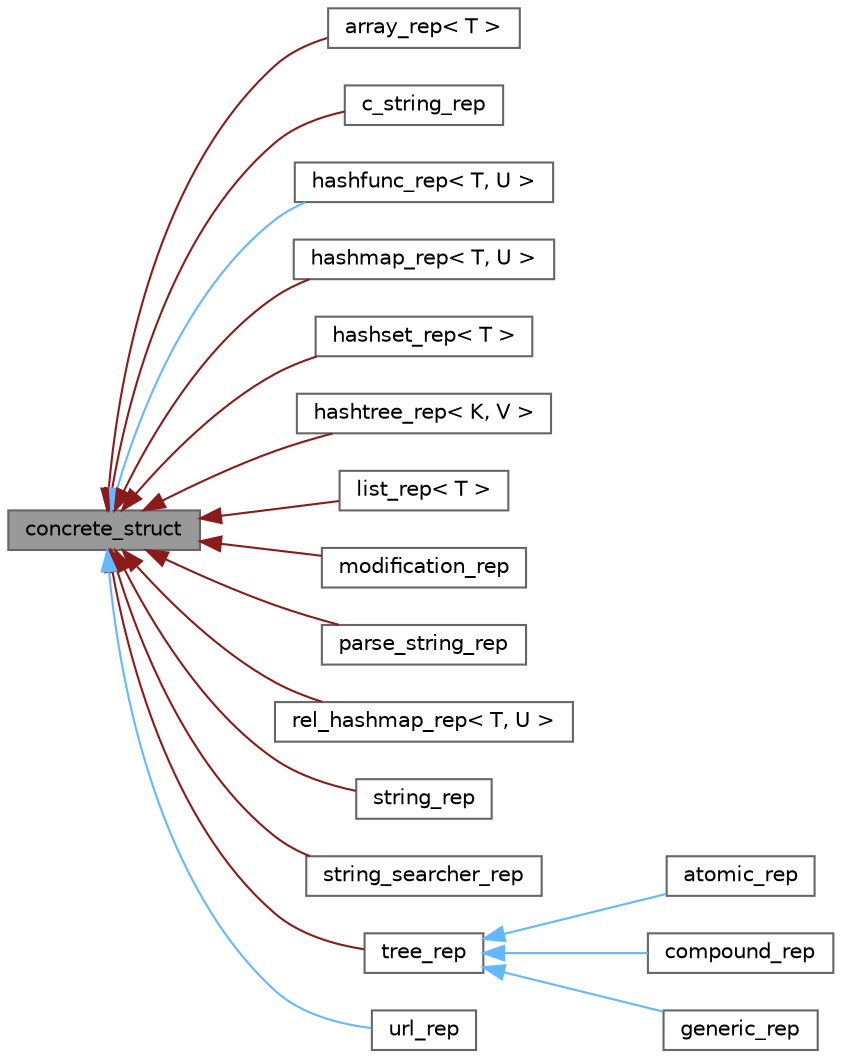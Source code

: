 digraph "concrete_struct"
{
 // LATEX_PDF_SIZE
  bgcolor="transparent";
  edge [fontname=Helvetica,fontsize=10,labelfontname=Helvetica,labelfontsize=10];
  node [fontname=Helvetica,fontsize=10,shape=box,height=0.2,width=0.4];
  rankdir="LR";
  Node1 [label="concrete_struct",height=0.2,width=0.4,color="gray40", fillcolor="grey60", style="filled", fontcolor="black",tooltip="Structure representing a concrete object with a reference count."];
  Node1 -> Node2 [dir="back",color="firebrick4",style="solid"];
  Node2 [label="array_rep\< T \>",height=0.2,width=0.4,color="gray40", fillcolor="white", style="filled",URL="$classarray__rep.html",tooltip="A concrete struct representing the implementation of an array."];
  Node1 -> Node3 [dir="back",color="firebrick4",style="solid"];
  Node3 [label="c_string_rep",height=0.2,width=0.4,color="gray40", fillcolor="white", style="filled",URL="$classc__string__rep.html",tooltip=" "];
  Node1 -> Node4 [dir="back",color="steelblue1",style="solid"];
  Node4 [label="hashfunc_rep\< T, U \>",height=0.2,width=0.4,color="gray40", fillcolor="white", style="filled",URL="$classhashfunc__rep.html",tooltip="A concrete implementation of a hash function for a given type."];
  Node1 -> Node5 [dir="back",color="firebrick4",style="solid"];
  Node5 [label="hashmap_rep\< T, U \>",height=0.2,width=0.4,color="gray40", fillcolor="white", style="filled",URL="$classhashmap__rep.html",tooltip=" "];
  Node1 -> Node6 [dir="back",color="firebrick4",style="solid"];
  Node6 [label="hashset_rep\< T \>",height=0.2,width=0.4,color="gray40", fillcolor="white", style="filled",URL="$classhashset__rep.html",tooltip="The hashset_rep class represents an entry in a hash set."];
  Node1 -> Node7 [dir="back",color="firebrick4",style="solid"];
  Node7 [label="hashtree_rep\< K, V \>",height=0.2,width=0.4,color="gray40", fillcolor="white", style="filled",URL="$classhashtree__rep.html",tooltip=" "];
  Node1 -> Node8 [dir="back",color="firebrick4",style="solid"];
  Node8 [label="list_rep\< T \>",height=0.2,width=0.4,color="gray40", fillcolor="white", style="filled",URL="$classlist__rep.html",tooltip="The list_rep class represents a node in a linked list."];
  Node1 -> Node9 [dir="back",color="firebrick4",style="solid"];
  Node9 [label="modification_rep",height=0.2,width=0.4,color="gray40", fillcolor="white", style="filled",URL="$classmodification__rep.html",tooltip=" "];
  Node1 -> Node10 [dir="back",color="firebrick4",style="solid"];
  Node10 [label="parse_string_rep",height=0.2,width=0.4,color="gray40", fillcolor="white", style="filled",URL="$classparse__string__rep.html",tooltip=" "];
  Node1 -> Node11 [dir="back",color="firebrick4",style="solid"];
  Node11 [label="rel_hashmap_rep\< T, U \>",height=0.2,width=0.4,color="gray40", fillcolor="white", style="filled",URL="$classrel__hashmap__rep.html",tooltip=" "];
  Node1 -> Node12 [dir="back",color="firebrick4",style="solid"];
  Node12 [label="string_rep",height=0.2,width=0.4,color="gray40", fillcolor="white", style="filled",URL="$classstring__rep.html",tooltip=" "];
  Node1 -> Node13 [dir="back",color="firebrick4",style="solid"];
  Node13 [label="string_searcher_rep",height=0.2,width=0.4,color="gray40", fillcolor="white", style="filled",URL="$classstring__searcher__rep.html",tooltip=" "];
  Node1 -> Node14 [dir="back",color="firebrick4",style="solid"];
  Node14 [label="tree_rep",height=0.2,width=0.4,color="gray40", fillcolor="white", style="filled",URL="$classtree__rep.html",tooltip=" "];
  Node14 -> Node15 [dir="back",color="steelblue1",style="solid"];
  Node15 [label="atomic_rep",height=0.2,width=0.4,color="gray40", fillcolor="white", style="filled",URL="$classatomic__rep.html",tooltip=" "];
  Node14 -> Node16 [dir="back",color="steelblue1",style="solid"];
  Node16 [label="compound_rep",height=0.2,width=0.4,color="gray40", fillcolor="white", style="filled",URL="$classcompound__rep.html",tooltip=" "];
  Node14 -> Node17 [dir="back",color="steelblue1",style="solid"];
  Node17 [label="generic_rep",height=0.2,width=0.4,color="gray40", fillcolor="white", style="filled",URL="$classgeneric__rep.html",tooltip=" "];
  Node1 -> Node18 [dir="back",color="steelblue1",style="solid"];
  Node18 [label="url_rep",height=0.2,width=0.4,color="gray40", fillcolor="white", style="filled",URL="$structurl__rep.html",tooltip=" "];
}
